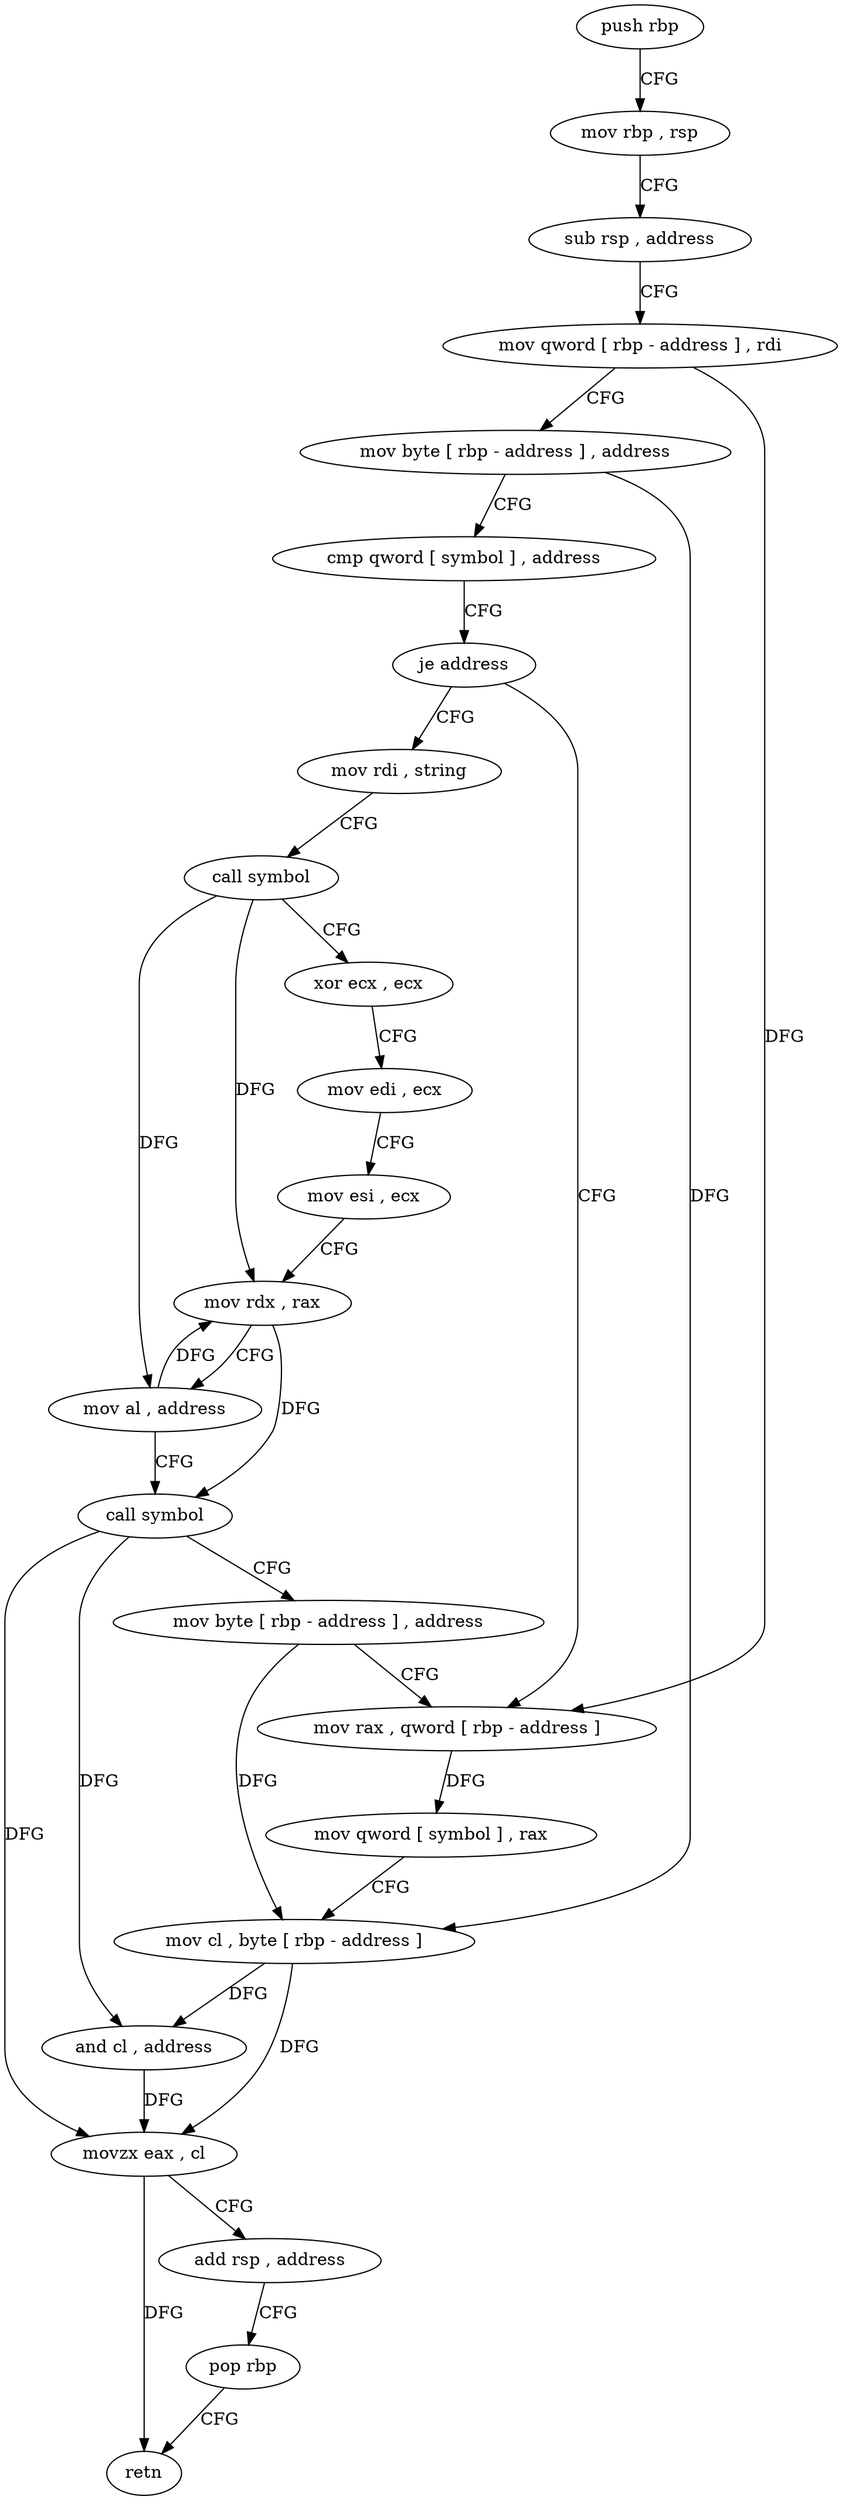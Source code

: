 digraph "func" {
"4203408" [label = "push rbp" ]
"4203409" [label = "mov rbp , rsp" ]
"4203412" [label = "sub rsp , address" ]
"4203416" [label = "mov qword [ rbp - address ] , rdi" ]
"4203420" [label = "mov byte [ rbp - address ] , address" ]
"4203424" [label = "cmp qword [ symbol ] , address" ]
"4203433" [label = "je address" ]
"4203474" [label = "mov rax , qword [ rbp - address ]" ]
"4203439" [label = "mov rdi , string" ]
"4203478" [label = "mov qword [ symbol ] , rax" ]
"4203486" [label = "mov cl , byte [ rbp - address ]" ]
"4203489" [label = "and cl , address" ]
"4203492" [label = "movzx eax , cl" ]
"4203495" [label = "add rsp , address" ]
"4203499" [label = "pop rbp" ]
"4203500" [label = "retn" ]
"4203449" [label = "call symbol" ]
"4203454" [label = "xor ecx , ecx" ]
"4203456" [label = "mov edi , ecx" ]
"4203458" [label = "mov esi , ecx" ]
"4203460" [label = "mov rdx , rax" ]
"4203463" [label = "mov al , address" ]
"4203465" [label = "call symbol" ]
"4203470" [label = "mov byte [ rbp - address ] , address" ]
"4203408" -> "4203409" [ label = "CFG" ]
"4203409" -> "4203412" [ label = "CFG" ]
"4203412" -> "4203416" [ label = "CFG" ]
"4203416" -> "4203420" [ label = "CFG" ]
"4203416" -> "4203474" [ label = "DFG" ]
"4203420" -> "4203424" [ label = "CFG" ]
"4203420" -> "4203486" [ label = "DFG" ]
"4203424" -> "4203433" [ label = "CFG" ]
"4203433" -> "4203474" [ label = "CFG" ]
"4203433" -> "4203439" [ label = "CFG" ]
"4203474" -> "4203478" [ label = "DFG" ]
"4203439" -> "4203449" [ label = "CFG" ]
"4203478" -> "4203486" [ label = "CFG" ]
"4203486" -> "4203489" [ label = "DFG" ]
"4203486" -> "4203492" [ label = "DFG" ]
"4203489" -> "4203492" [ label = "DFG" ]
"4203492" -> "4203495" [ label = "CFG" ]
"4203492" -> "4203500" [ label = "DFG" ]
"4203495" -> "4203499" [ label = "CFG" ]
"4203499" -> "4203500" [ label = "CFG" ]
"4203449" -> "4203454" [ label = "CFG" ]
"4203449" -> "4203460" [ label = "DFG" ]
"4203449" -> "4203463" [ label = "DFG" ]
"4203454" -> "4203456" [ label = "CFG" ]
"4203456" -> "4203458" [ label = "CFG" ]
"4203458" -> "4203460" [ label = "CFG" ]
"4203460" -> "4203463" [ label = "CFG" ]
"4203460" -> "4203465" [ label = "DFG" ]
"4203463" -> "4203465" [ label = "CFG" ]
"4203463" -> "4203460" [ label = "DFG" ]
"4203465" -> "4203470" [ label = "CFG" ]
"4203465" -> "4203489" [ label = "DFG" ]
"4203465" -> "4203492" [ label = "DFG" ]
"4203470" -> "4203474" [ label = "CFG" ]
"4203470" -> "4203486" [ label = "DFG" ]
}
